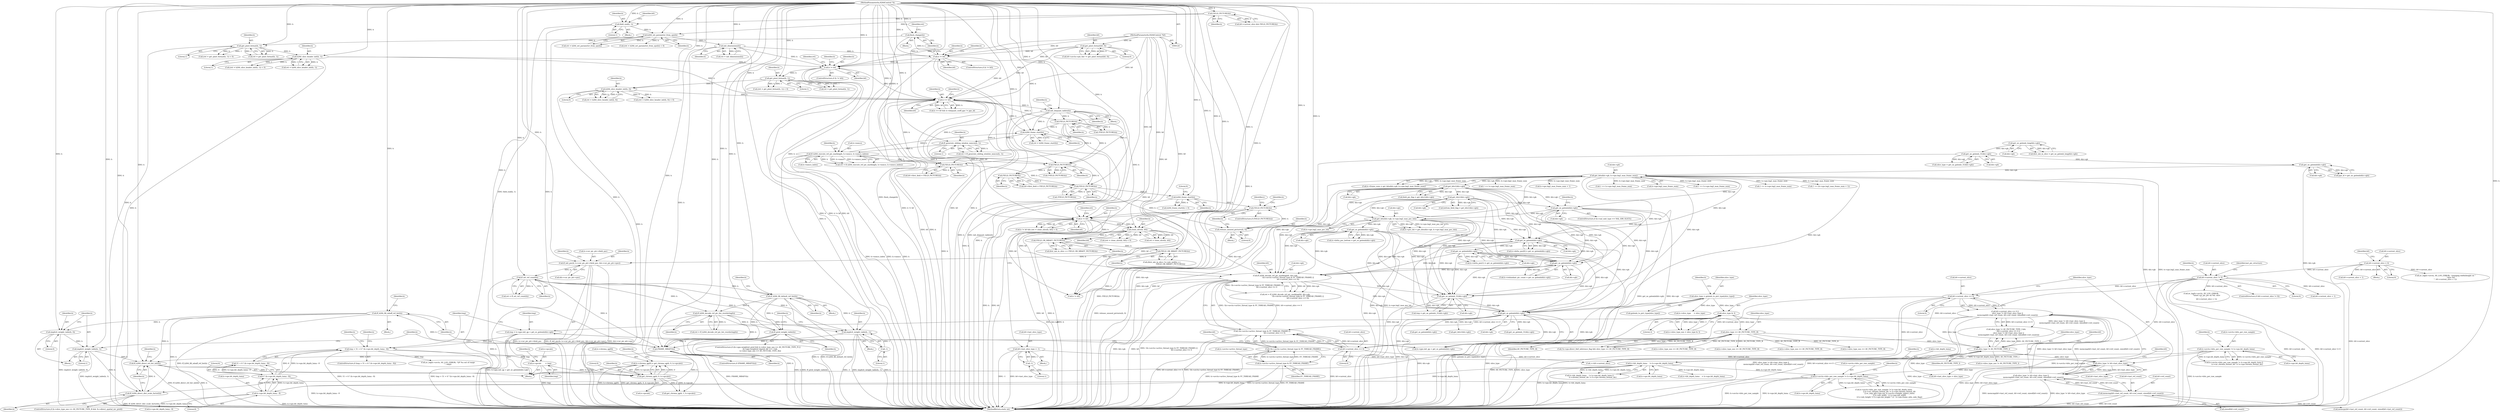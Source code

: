 digraph "0_FFmpeg_29ffeef5e73b8f41ff3a3f2242d356759c66f91f@array" {
"1002572" [label="(Call,h->chroma_qp[0] = get_chroma_qp(h, 0, h->qscale))"];
"1002578" [label="(Call,get_chroma_qp(h, 0, h->qscale))"];
"1002485" [label="(Call,ff_h264_direct_ref_list_init(h))"];
"1002469" [label="(Call,implicit_weight_table(h, 1))"];
"1002466" [label="(Call,implicit_weight_table(h, 0))"];
"1002449" [label="(Call,ff_h264_fill_mbaff_ref_list(h))"];
"1002446" [label="(Call,FRAME_MBAFF(h))"];
"1002255" [label="(Call,ff_set_ref_count(h))"];
"1002225" [label="(Call,ff_init_poc(h, h->cur_pic_ptr->field_poc, &h->cur_pic_ptr->poc))"];
"1002036" [label="(Call,FIELD_OR_MBAFF_PICTURE(h))"];
"1001990" [label="(Call,FIELD_OR_MBAFF_PICTURE(h))"];
"1001917" [label="(Call,h != h0)"];
"1000991" [label="(Call,init_dequant_tables(h))"];
"1000977" [label="(Call,h == h0)"];
"1000909" [label="(Call,h264_slice_header_init(h, 1))"];
"1000874" [label="(Call,get_pixel_format(h, 1))"];
"1000868" [label="(Call,flush_change(h))"];
"1000851" [label="(Call,h != h0)"];
"1000735" [label="(Call,init_dimensions(h))"];
"1000495" [label="(Call,h264_set_parameter_from_sps(h))"];
"1000186" [label="(Call,field_end(h, 1))"];
"1000183" [label="(Call,FIELD_PICTURE(h))"];
"1000125" [label="(MethodParameterIn,H264Context *h)"];
"1000643" [label="(Call,get_pixel_format(h0, 0))"];
"1000126" [label="(MethodParameterIn,H264Context *h0)"];
"1000962" [label="(Call,h264_slice_header_init(h, 0))"];
"1000945" [label="(Call,get_pixel_format(h, 1))"];
"1000929" [label="(Call,h != h0)"];
"1001839" [label="(Call,FIELD_PICTURE(h))"];
"1001822" [label="(Call,h264_frame_start(h))"];
"1001814" [label="(Call,FIELD_PICTURE(h))"];
"1001758" [label="(Call,FIELD_PICTURE(h))"];
"1001741" [label="(Call,FIELD_PICTURE(h))"];
"1001611" [label="(Call,ff_h264_execute_ref_pic_marking(h, h->mmco, h->mmco_index))"];
"1001592" [label="(Call,ff_generate_sliding_window_mmcos(h, 1))"];
"1001540" [label="(Call,h264_frame_start(h))"];
"1001319" [label="(Call,FIELD_PICTURE(h))"];
"1001809" [label="(Call,FIELD_PICTURE(h))"];
"1001835" [label="(Call,release_unused_pictures(h, 0))"];
"1001923" [label="(Call,clone_slice(h, h0))"];
"1002292" [label="(Call,ff_h264_fill_default_ref_list(h))"];
"1002303" [label="(Call,ff_h264_decode_ref_pic_list_reordering(h))"];
"1002369" [label="(Call,implicit_weight_table(h, -1))"];
"1002371" [label="(Call,-1)"];
"1002351" [label="(Call,ff_pred_weight_table(h))"];
"1002483" [label="(Call,ff_h264_direct_dist_scale_factor(h))"];
"1002567" [label="(Call,h->qscale       = tmp)"];
"1002544" [label="(Call,tmp > 51 + 6 * (h->sps.bit_depth_luma - 8))"];
"1002530" [label="(Call,tmp = h->pps.init_qp + get_se_golomb(&h->gb))"];
"1002538" [label="(Call,get_se_golomb(&h->gb))"];
"1001073" [label="(Call,get_bits1(&h->gb))"];
"1000997" [label="(Call,get_bits(&h->gb, h->sps.log2_max_frame_num))"];
"1000300" [label="(Call,get_ue_golomb(&h->gb))"];
"1000230" [label="(Call,get_ue_golomb_31(&h->gb))"];
"1000168" [label="(Call,get_ue_golomb_long(&h->gb))"];
"1002220" [label="(Call,get_se_golomb(&h->gb))"];
"1002195" [label="(Call,get_se_golomb(&h->gb))"];
"1002168" [label="(Call,get_se_golomb(&h->gb))"];
"1002140" [label="(Call,get_bits(&h->gb, h->sps.log2_max_poc_lsb))"];
"1001083" [label="(Call,get_bits1(&h->gb))"];
"1002122" [label="(Call,get_ue_golomb(&h->gb))"];
"1002248" [label="(Call,get_ue_golomb(&h->gb))"];
"1002502" [label="(Call,get_ue_golomb_31(&h->gb))"];
"1002411" [label="(Call,ff_h264_decode_ref_pic_marking(h0, &h->gb,\n                                             !(h->avctx->active_thread_type & FF_THREAD_FRAME) ||\n                                             h0->current_slice == 0))"];
"1002417" [label="(Call,!(h->avctx->active_thread_type & FF_THREAD_FRAME) ||\n                                             h0->current_slice == 0)"];
"1002418" [label="(Call,!(h->avctx->active_thread_type & FF_THREAD_FRAME))"];
"1002419" [label="(Call,h->avctx->active_thread_type & FF_THREAD_FRAME)"];
"1002268" [label="(Call,h0->current_slice == 0 ||\n         slice_type != h0->last_slice_type ||\n         memcmp(h0->last_ref_count, h0->ref_count, sizeof(h0->ref_count)))"];
"1002269" [label="(Call,h0->current_slice == 0)"];
"1001121" [label="(Call,h0->current_slice != 0)"];
"1000189" [label="(Call,h0->current_slice = 0)"];
"1002274" [label="(Call,slice_type != h0->last_slice_type ||\n         memcmp(h0->last_ref_count, h0->ref_count, sizeof(h0->ref_count)))"];
"1002275" [label="(Call,slice_type != h0->last_slice_type)"];
"1002265" [label="(Call,slice_type != AV_PICTURE_TYPE_I)"];
"1000288" [label="(Call,slice_type & 3)"];
"1000274" [label="(Call,slice_type = golomb_to_pict_type[slice_type])"];
"1001058" [label="(Call,slice_type == AV_PICTURE_TYPE_B)"];
"1001909" [label="(Call,h0->last_slice_type = -1)"];
"1001913" [label="(Call,-1)"];
"1002280" [label="(Call,memcmp(h0->last_ref_count, h0->ref_count, sizeof(h0->ref_count)))"];
"1002426" [label="(Call,h0->current_slice == 0)"];
"1002548" [label="(Call,6 * (h->sps.bit_depth_luma - 8))"];
"1002550" [label="(Call,h->sps.bit_depth_luma - 8)"];
"1000451" [label="(Call,h->bit_depth_luma    != h->sps.bit_depth_luma)"];
"1000426" [label="(Call,h->avctx->bits_per_raw_sample != h->sps.bit_depth_luma)"];
"1000576" [label="(Call,h->avctx->bits_per_raw_sample != h->sps.bit_depth_luma)"];
"1001208" [label="(Call,1 << h->sps.log2_max_frame_num)"];
"1002539" [label="(Call,&h->gb)"];
"1002195" [label="(Call,get_se_golomb(&h->gb))"];
"1000944" [label="(Identifier,ret)"];
"1001084" [label="(Call,&h->gb)"];
"1000997" [label="(Call,get_bits(&h->gb, h->sps.log2_max_frame_num))"];
"1002551" [label="(Call,h->sps.bit_depth_luma)"];
"1002030" [label="(Call,(first_mb_in_slice / h->mb_width) <<\n                               FIELD_OR_MBAFF_PICTURE(h))"];
"1000432" [label="(Call,h->sps.bit_depth_luma)"];
"1002484" [label="(Identifier,h)"];
"1002411" [label="(Call,ff_h264_decode_ref_pic_marking(h0, &h->gb,\n                                             !(h->avctx->active_thread_type & FF_THREAD_FRAME) ||\n                                             h0->current_slice == 0))"];
"1000849" [label="(Block,)"];
"1002255" [label="(Call,ff_set_ref_count(h))"];
"1000492" [label="(Call,(ret = h264_set_parameter_from_sps(h)) < 0)"];
"1000850" [label="(ControlStructure,if (h != h0))"];
"1000874" [label="(Call,get_pixel_format(h, 1))"];
"1001541" [label="(Identifier,h)"];
"1002476" [label="(Identifier,h)"];
"1002568" [label="(Call,h->qscale)"];
"1002036" [label="(Call,FIELD_OR_MBAFF_PICTURE(h))"];
"1000929" [label="(Call,h != h0)"];
"1002543" [label="(ControlStructure,if (tmp > 51 + 6 * (h->sps.bit_depth_luma - 8)))"];
"1002109" [label="(Call,h->sps.log2_max_frame_num + 1)"];
"1001821" [label="(Call,h264_frame_start(h) < 0)"];
"1002898" [label="(Call,h0->last_slice_type = slice_type)"];
"1002483" [label="(Call,ff_h264_direct_dist_scale_factor(h))"];
"1000960" [label="(Call,ret = h264_slice_header_init(h, 0))"];
"1002546" [label="(Call,51 + 6 * (h->sps.bit_depth_luma - 8))"];
"1000998" [label="(Call,&h->gb)"];
"1000451" [label="(Call,h->bit_depth_luma    != h->sps.bit_depth_luma)"];
"1000873" [label="(Identifier,ret)"];
"1002295" [label="(Call,h->slice_type_nos != AV_PICTURE_TYPE_I)"];
"1000279" [label="(Call,h->slice_type     = slice_type)"];
"1002560" [label="(Identifier,h)"];
"1002418" [label="(Call,!(h->avctx->active_thread_type & FF_THREAD_FRAME))"];
"1002169" [label="(Call,&h->gb)"];
"1000197" [label="(Identifier,h0)"];
"1001759" [label="(Identifier,h)"];
"1001051" [label="(Call,!h->sps.direct_8x8_inference_flag && slice_type == AV_PICTURE_TYPE_B)"];
"1002221" [label="(Call,&h->gb)"];
"1001824" [label="(Literal,0)"];
"1001838" [label="(ControlStructure,if (FIELD_PICTURE(h)))"];
"1000193" [label="(Literal,0)"];
"1002460" [label="(Call,h->slice_type_nos == AV_PICTURE_TYPE_B)"];
"1000871" [label="(Call,(ret = get_pixel_format(h, 1)) < 0)"];
"1002891" [label="(Call,h->sps.bit_depth_luma - 8)"];
"1002573" [label="(Call,h->chroma_qp[0])"];
"1000935" [label="(Identifier,h)"];
"1000875" [label="(Identifier,h)"];
"1000851" [label="(Call,h != h0)"];
"1001592" [label="(Call,ff_generate_sliding_window_mmcos(h, 1))"];
"1001611" [label="(Call,ff_h264_execute_ref_pic_marking(h, h->mmco, h->mmco_index))"];
"1000964" [label="(Literal,0)"];
"1002268" [label="(Call,h0->current_slice == 0 ||\n         slice_type != h0->last_slice_type ||\n         memcmp(h0->last_ref_count, h0->ref_count, sizeof(h0->ref_count)))"];
"1002430" [label="(Literal,0)"];
"1000590" [label="(Identifier,h)"];
"1001837" [label="(Literal,0)"];
"1001740" [label="(Call,!FIELD_PICTURE(h))"];
"1001844" [label="(Identifier,i)"];
"1001594" [label="(Literal,1)"];
"1000125" [label="(MethodParameterIn,H264Context *h)"];
"1002269" [label="(Call,h0->current_slice == 0)"];
"1002276" [label="(Identifier,slice_type)"];
"1002572" [label="(Call,h->chroma_qp[0] = get_chroma_qp(h, 0, h->qscale))"];
"1001083" [label="(Call,get_bits1(&h->gb))"];
"1002472" [label="(ControlStructure,if (h->slice_type_nos == AV_PICTURE_TYPE_B && !h->direct_spatial_mv_pred))"];
"1000301" [label="(Call,&h->gb)"];
"1000179" [label="(Call,h0->current_slice && FIELD_PICTURE(h))"];
"1001990" [label="(Call,FIELD_OR_MBAFF_PICTURE(h))"];
"1000991" [label="(Call,init_dequant_tables(h))"];
"1000962" [label="(Call,h264_slice_header_init(h, 0))"];
"1000298" [label="(Call,pps_id = get_ue_golomb(&h->gb))"];
"1002145" [label="(Call,h->sps.log2_max_poc_lsb)"];
"1000190" [label="(Call,h0->current_slice)"];
"1002303" [label="(Call,ff_h264_decode_ref_pic_list_reordering(h))"];
"1000876" [label="(Literal,1)"];
"1002468" [label="(Literal,0)"];
"1000191" [label="(Identifier,h0)"];
"1000169" [label="(Call,&h->gb)"];
"1000861" [label="(Call,h0->current_slice + 1)"];
"1002500" [label="(Call,tmp = get_ue_golomb_31(&h->gb))"];
"1000274" [label="(Call,slice_type = golomb_to_pict_type[slice_type])"];
"1000288" [label="(Call,slice_type & 3)"];
"1002244" [label="(Call,h->redundant_pic_count = get_ue_golomb(&h->gb))"];
"1000977" [label="(Call,h == h0)"];
"1001815" [label="(Identifier,h)"];
"1002469" [label="(Call,implicit_weight_table(h, 1))"];
"1002141" [label="(Call,&h->gb)"];
"1000582" [label="(Call,h->sps.bit_depth_luma)"];
"1001805" [label="(Call,h0->first_field = FIELD_PICTURE(h))"];
"1001320" [label="(Identifier,h)"];
"1002426" [label="(Call,h0->current_slice == 0)"];
"1001613" [label="(Call,h->mmco)"];
"1002579" [label="(Identifier,h)"];
"1001988" [label="(Call,first_mb_in_slice << FIELD_OR_MBAFF_PICTURE(h))"];
"1002474" [label="(Call,h->slice_type_nos == AV_PICTURE_TYPE_B)"];
"1000993" [label="(Call,h->frame_num = get_bits(&h->gb, h->sps.log2_max_frame_num))"];
"1002280" [label="(Call,memcmp(h0->last_ref_count, h0->ref_count, sizeof(h0->ref_count)))"];
"1002550" [label="(Call,h->sps.bit_depth_luma - 8)"];
"1003435" [label="(MethodReturn,static int)"];
"1001590" [label="(Call,ret = ff_generate_sliding_window_mmcos(h, 1))"];
"1002406" [label="(Identifier,h)"];
"1001183" [label="(Block,)"];
"1001920" [label="(Call,(ret = clone_slice(h, h0)) < 0)"];
"1000425" [label="(Call,h->avctx->bits_per_raw_sample != h->sps.bit_depth_luma ||\n            h->cur_chroma_format_idc != h->sps.chroma_format_idc)"];
"1000637" [label="(Call,h0->avctx->pix_fmt != get_pixel_format(h0, 0))"];
"1001169" [label="(Call,av_log(h->avctx, AV_LOG_ERROR,\n                   \"unset cur_pic_ptr on %d. slice\n\",\n                   h0->current_slice + 1))"];
"1002447" [label="(Identifier,h)"];
"1002256" [label="(Identifier,h)"];
"1002587" [label="(Identifier,h)"];
"1000992" [label="(Identifier,h)"];
"1002363" [label="(Call,h->slice_type_nos == AV_PICTURE_TYPE_B)"];
"1002420" [label="(Call,h->avctx->active_thread_type)"];
"1001121" [label="(Call,h0->current_slice != 0)"];
"1002590" [label="(Call,get_chroma_qp(h, 1, h->qscale))"];
"1001479" [label="(Call,1 << h->sps.log2_max_frame_num)"];
"1000910" [label="(Identifier,h)"];
"1000177" [label="(Block,)"];
"1000284" [label="(Call,h->slice_type_nos = slice_type & 3)"];
"1002297" [label="(Identifier,h)"];
"1002282" [label="(Identifier,h0)"];
"1001120" [label="(ControlStructure,if (h0->current_slice != 0))"];
"1001921" [label="(Call,ret = clone_slice(h, h0))"];
"1000852" [label="(Identifier,h)"];
"1002503" [label="(Call,&h->gb)"];
"1000189" [label="(Call,h0->current_slice = 0)"];
"1002293" [label="(Identifier,h)"];
"1002122" [label="(Call,get_ue_golomb(&h->gb))"];
"1000127" [label="(Block,)"];
"1000184" [label="(Identifier,h)"];
"1002417" [label="(Call,!(h->avctx->active_thread_type & FF_THREAD_FRAME) ||\n                                             h0->current_slice == 0)"];
"1001002" [label="(Call,h->sps.log2_max_frame_num)"];
"1002548" [label="(Call,6 * (h->sps.bit_depth_luma - 8))"];
"1002266" [label="(Identifier,slice_type)"];
"1000493" [label="(Call,ret = h264_set_parameter_from_sps(h))"];
"1000857" [label="(Identifier,h)"];
"1001742" [label="(Identifier,h)"];
"1000187" [label="(Identifier,h)"];
"1002351" [label="(Call,ff_pred_weight_table(h))"];
"1000736" [label="(Identifier,h)"];
"1001810" [label="(Identifier,h)"];
"1000230" [label="(Call,get_ue_golomb_31(&h->gb))"];
"1002226" [label="(Identifier,h)"];
"1001924" [label="(Identifier,h)"];
"1001809" [label="(Call,FIELD_PICTURE(h))"];
"1002544" [label="(Call,tmp > 51 + 6 * (h->sps.bit_depth_luma - 8))"];
"1002409" [label="(Call,ret = ff_h264_decode_ref_pic_marking(h0, &h->gb,\n                                             !(h->avctx->active_thread_type & FF_THREAD_FRAME) ||\n                                             h0->current_slice == 0))"];
"1002123" [label="(Call,&h->gb)"];
"1001125" [label="(Literal,0)"];
"1000947" [label="(Literal,1)"];
"1002372" [label="(Literal,1)"];
"1002648" [label="(Call,get_ue_golomb_31(&h->gb))"];
"1002267" [label="(Identifier,AV_PICTURE_TYPE_I)"];
"1001917" [label="(Call,h != h0)"];
"1000945" [label="(Call,get_pixel_format(h, 1))"];
"1002918" [label="(Call,++h0->current_slice)"];
"1000978" [label="(Identifier,h)"];
"1001540" [label="(Call,h264_frame_start(h))"];
"1002485" [label="(Call,ff_h264_direct_ref_list_init(h))"];
"1000909" [label="(Call,h264_slice_header_init(h, 1))"];
"1000869" [label="(Identifier,h)"];
"1002241" [label="(Identifier,h)"];
"1000911" [label="(Literal,1)"];
"1000496" [label="(Identifier,h)"];
"1002249" [label="(Call,&h->gb)"];
"1002903" [label="(Call,memcpy(h0->last_ref_count, h0->ref_count, sizeof(h0->last_ref_count)))"];
"1000995" [label="(Identifier,h)"];
"1002491" [label="(Identifier,h)"];
"1002270" [label="(Call,h0->current_slice)"];
"1002571" [label="(Identifier,tmp)"];
"1000427" [label="(Call,h->avctx->bits_per_raw_sample)"];
"1001188" [label="(Identifier,h)"];
"1000276" [label="(Call,golomb_to_pict_type[slice_type])"];
"1002275" [label="(Call,slice_type != h0->last_slice_type)"];
"1002446" [label="(Call,FRAME_MBAFF(h))"];
"1002281" [label="(Call,h0->last_ref_count)"];
"1002456" [label="(Identifier,h)"];
"1002581" [label="(Call,h->qscale)"];
"1001913" [label="(Call,-1)"];
"1000928" [label="(ControlStructure,if (h != h0))"];
"1002352" [label="(Identifier,h)"];
"1002465" [label="(Block,)"];
"1002273" [label="(Literal,0)"];
"1000643" [label="(Call,get_pixel_format(h0, 0))"];
"1000907" [label="(Call,ret = h264_slice_header_init(h, 1))"];
"1000455" [label="(Call,h->sps.bit_depth_luma)"];
"1002371" [label="(Call,-1)"];
"1002214" [label="(Call,h->delta_poc[1] = get_se_golomb(&h->gb))"];
"1002131" [label="(Identifier,h)"];
"1002271" [label="(Identifier,h0)"];
"1001122" [label="(Call,h0->current_slice)"];
"1000188" [label="(Literal,1)"];
"1002578" [label="(Call,get_chroma_qp(h, 0, h->qscale))"];
"1001918" [label="(Identifier,h)"];
"1001616" [label="(Call,h->mmco_index)"];
"1000931" [label="(Identifier,h0)"];
"1002419" [label="(Call,h->avctx->active_thread_type & FF_THREAD_FRAME)"];
"1000575" [label="(Call,h->avctx->bits_per_raw_sample != h->sps.bit_depth_luma\n                     || h->cur_chroma_format_idc != h->sps.chroma_format_idc\n                     || av_cmp_q(h->sps.sar, h->avctx->sample_aspect_ratio)\n                     || h->mb_width  != h->sps.mb_width\n                     || h->mb_height != h->sps.mb_height * (2 - h->sps.frame_mbs_only_flag))"];
"1000281" [label="(Identifier,h)"];
"1002580" [label="(Literal,0)"];
"1001822" [label="(Call,h264_frame_start(h))"];
"1001890" [label="(Identifier,h)"];
"1002502" [label="(Call,get_ue_golomb_31(&h->gb))"];
"1001058" [label="(Call,slice_type == AV_PICTURE_TYPE_B)"];
"1002471" [label="(Literal,1)"];
"1001991" [label="(Identifier,h)"];
"1000183" [label="(Call,FIELD_PICTURE(h))"];
"1000946" [label="(Identifier,h)"];
"1002538" [label="(Call,get_se_golomb(&h->gb))"];
"1001835" [label="(Call,release_unused_pictures(h, 0))"];
"1000963" [label="(Identifier,h)"];
"1001925" [label="(Identifier,h0)"];
"1000644" [label="(Identifier,h0)"];
"1002168" [label="(Call,get_se_golomb(&h->gb))"];
"1000166" [label="(Call,first_mb_in_slice = get_ue_golomb_long(&h->gb))"];
"1001834" [label="(Block,)"];
"1001175" [label="(Call,h0->current_slice + 1)"];
"1002284" [label="(Call,h0->ref_count)"];
"1001318" [label="(Call,!FIELD_PICTURE(h))"];
"1002545" [label="(Identifier,tmp)"];
"1002428" [label="(Identifier,h0)"];
"1002370" [label="(Identifier,h)"];
"1002558" [label="(Call,av_log(h->avctx, AV_LOG_ERROR, \"QP %u out of range\n\", tmp))"];
"1002140" [label="(Call,get_bits(&h->gb, h->sps.log2_max_poc_lsb))"];
"1001556" [label="(Call,1 << h->sps.log2_max_frame_num)"];
"1002196" [label="(Call,&h->gb)"];
"1000733" [label="(Call,ret = init_dimensions(h))"];
"1001836" [label="(Identifier,h)"];
"1001071" [label="(Call,field_pic_flag = get_bits1(&h->gb))"];
"1000300" [label="(Call,get_ue_golomb(&h->gb))"];
"1001059" [label="(Identifier,slice_type)"];
"1000185" [label="(Block,)"];
"1001916" [label="(Call,h != h0 && (ret = clone_slice(h, h0)) < 0)"];
"1001073" [label="(Call,get_bits1(&h->gb))"];
"1002450" [label="(Identifier,h)"];
"1001919" [label="(Identifier,h0)"];
"1000426" [label="(Call,h->avctx->bits_per_raw_sample != h->sps.bit_depth_luma)"];
"1002083" [label="(Call,1 << h->sps.log2_max_frame_num)"];
"1000930" [label="(Identifier,h)"];
"1002225" [label="(Call,ff_init_poc(h, h->cur_pic_ptr->field_poc, &h->cur_pic_ptr->poc))"];
"1000855" [label="(Call,av_log(h->avctx, AV_LOG_ERROR, \"changing width/height on \"\n                   \"slice %d\n\", h0->current_slice + 1))"];
"1000275" [label="(Identifier,slice_type)"];
"1002287" [label="(Call,sizeof(h0->ref_count))"];
"1002549" [label="(Literal,6)"];
"1001754" [label="(Call,h0->first_field = FIELD_PICTURE(h))"];
"1000462" [label="(Identifier,h)"];
"1001081" [label="(Call,bottom_field_flag = get_bits1(&h->gb))"];
"1001130" [label="(Identifier,last_pic_structure)"];
"1001922" [label="(Identifier,ret)"];
"1001741" [label="(Call,FIELD_PICTURE(h))"];
"1000942" [label="(Call,(ret = get_pixel_format(h, 1)) < 0)"];
"1002232" [label="(Call,&h->cur_pic_ptr->poc)"];
"1002369" [label="(Call,implicit_weight_table(h, -1))"];
"1001814" [label="(Call,FIELD_PICTURE(h))"];
"1000979" [label="(Identifier,h0)"];
"1002265" [label="(Call,slice_type != AV_PICTURE_TYPE_I)"];
"1000872" [label="(Call,ret = get_pixel_format(h, 1))"];
"1000289" [label="(Identifier,slice_type)"];
"1001914" [label="(Literal,1)"];
"1002470" [label="(Identifier,h)"];
"1000868" [label="(Call,flush_change(h))"];
"1000231" [label="(Call,&h->gb)"];
"1000735" [label="(Call,init_dimensions(h))"];
"1002532" [label="(Call,h->pps.init_qp + get_se_golomb(&h->gb))"];
"1000985" [label="(Block,)"];
"1000228" [label="(Call,slice_type = get_ue_golomb_31(&h->gb))"];
"1001319" [label="(Call,FIELD_PICTURE(h))"];
"1001840" [label="(Identifier,h)"];
"1000959" [label="(Call,(ret = h264_slice_header_init(h, 0)) < 0)"];
"1002274" [label="(Call,slice_type != h0->last_slice_type ||\n         memcmp(h0->last_ref_count, h0->ref_count, sizeof(h0->ref_count)))"];
"1001909" [label="(Call,h0->last_slice_type = -1)"];
"1002107" [label="(Call,1 << (h->sps.log2_max_frame_num + 1))"];
"1002567" [label="(Call,h->qscale       = tmp)"];
"1002292" [label="(Call,ff_h264_fill_default_ref_list(h))"];
"1000186" [label="(Call,field_end(h, 1))"];
"1002619" [label="(Call,get_se_golomb(&h->gb))"];
"1002325" [label="(ControlStructure,if ((h->pps.weighted_pred && h->slice_type_nos == AV_PICTURE_TYPE_P) ||\n        (h->pps.weighted_bipred_idc == 1 &&\n         h->slice_type_nos == AV_PICTURE_TYPE_B)))"];
"1002425" [label="(Identifier,FF_THREAD_FRAME)"];
"1000906" [label="(Call,(ret = h264_slice_header_init(h, 1)) < 0)"];
"1002448" [label="(Block,)"];
"1000290" [label="(Literal,3)"];
"1002346" [label="(Call,h->slice_type_nos == AV_PICTURE_TYPE_B)"];
"1001538" [label="(Call,ret = h264_frame_start(h))"];
"1000943" [label="(Call,ret = get_pixel_format(h, 1))"];
"1002301" [label="(Call,ret = ff_h264_decode_ref_pic_list_reordering(h))"];
"1002037" [label="(Identifier,h)"];
"1002304" [label="(Identifier,h)"];
"1001923" [label="(Call,clone_slice(h, h0))"];
"1002220" [label="(Call,get_se_golomb(&h->gb))"];
"1002412" [label="(Identifier,h0)"];
"1000452" [label="(Call,h->bit_depth_luma)"];
"1002531" [label="(Identifier,tmp)"];
"1000976" [label="(Call,h == h0 && h->dequant_coeff_pps != pps_id)"];
"1002844" [label="(Call,h != h0)"];
"1002575" [label="(Identifier,h)"];
"1002556" [label="(Literal,8)"];
"1002368" [label="(Block,)"];
"1001910" [label="(Call,h0->last_slice_type)"];
"1000470" [label="(Call,h->bit_depth_luma    = h->sps.bit_depth_luma)"];
"1000439" [label="(Identifier,h)"];
"1001074" [label="(Call,&h->gb)"];
"1000576" [label="(Call,h->avctx->bits_per_raw_sample != h->sps.bit_depth_luma)"];
"1001593" [label="(Identifier,h)"];
"1000982" [label="(Identifier,h)"];
"1001609" [label="(Call,ret = ff_h264_execute_ref_pic_marking(h, h->mmco, h->mmco_index))"];
"1002277" [label="(Call,h0->last_slice_type)"];
"1002264" [label="(Call,slice_type != AV_PICTURE_TYPE_I &&\n        (h0->current_slice == 0 ||\n         slice_type != h0->last_slice_type ||\n         memcmp(h0->last_ref_count, h0->ref_count, sizeof(h0->ref_count))))"];
"1002253" [label="(Call,ret = ff_set_ref_count(h))"];
"1002569" [label="(Identifier,h)"];
"1002466" [label="(Call,implicit_weight_table(h, 0))"];
"1000853" [label="(Identifier,h0)"];
"1000645" [label="(Literal,0)"];
"1001612" [label="(Identifier,h)"];
"1002248" [label="(Call,get_ue_golomb(&h->gb))"];
"1000450" [label="(Call,h->bit_depth_luma    != h->sps.bit_depth_luma ||\n            h->chroma_format_idc != h->sps.chroma_format_idc)"];
"1002467" [label="(Identifier,h)"];
"1000577" [label="(Call,h->avctx->bits_per_raw_sample)"];
"1002449" [label="(Call,ff_h264_fill_mbaff_ref_list(h))"];
"1002227" [label="(Call,h->cur_pic_ptr->field_poc)"];
"1002530" [label="(Call,tmp = h->pps.init_qp + get_se_golomb(&h->gb))"];
"1000168" [label="(Call,get_ue_golomb_long(&h->gb))"];
"1001758" [label="(Call,FIELD_PICTURE(h))"];
"1001060" [label="(Identifier,AV_PICTURE_TYPE_B)"];
"1002602" [label="(Call,get_bits1(&h->gb))"];
"1002116" [label="(ControlStructure,if (h->nal_unit_type == NAL_IDR_SLICE))"];
"1001839" [label="(Call,FIELD_PICTURE(h))"];
"1002164" [label="(Call,h->delta_poc_bottom = get_se_golomb(&h->gb))"];
"1002486" [label="(Identifier,h)"];
"1002445" [label="(ControlStructure,if (FRAME_MBAFF(h)))"];
"1001823" [label="(Identifier,h)"];
"1002291" [label="(Block,)"];
"1002413" [label="(Call,&h->gb)"];
"1002427" [label="(Call,h0->current_slice)"];
"1000126" [label="(MethodParameterIn,H264Context *h0)"];
"1000495" [label="(Call,h264_set_parameter_from_sps(h))"];
"1002136" [label="(Call,h->poc_lsb = get_bits(&h->gb, h->sps.log2_max_poc_lsb))"];
"1001813" [label="(Call,!FIELD_PICTURE(h))"];
"1002189" [label="(Call,h->delta_poc[0] = get_se_golomb(&h->gb))"];
"1002572" -> "1000127"  [label="AST: "];
"1002572" -> "1002578"  [label="CFG: "];
"1002573" -> "1002572"  [label="AST: "];
"1002578" -> "1002572"  [label="AST: "];
"1002587" -> "1002572"  [label="CFG: "];
"1002572" -> "1003435"  [label="DDG: h->chroma_qp[0]"];
"1002572" -> "1003435"  [label="DDG: get_chroma_qp(h, 0, h->qscale)"];
"1002578" -> "1002572"  [label="DDG: h"];
"1002578" -> "1002572"  [label="DDG: 0"];
"1002578" -> "1002572"  [label="DDG: h->qscale"];
"1002578" -> "1002581"  [label="CFG: "];
"1002579" -> "1002578"  [label="AST: "];
"1002580" -> "1002578"  [label="AST: "];
"1002581" -> "1002578"  [label="AST: "];
"1002485" -> "1002578"  [label="DDG: h"];
"1000125" -> "1002578"  [label="DDG: h"];
"1002567" -> "1002578"  [label="DDG: h->qscale"];
"1002578" -> "1002590"  [label="DDG: h"];
"1002578" -> "1002590"  [label="DDG: h->qscale"];
"1002485" -> "1000127"  [label="AST: "];
"1002485" -> "1002486"  [label="CFG: "];
"1002486" -> "1002485"  [label="AST: "];
"1002491" -> "1002485"  [label="CFG: "];
"1002485" -> "1003435"  [label="DDG: ff_h264_direct_ref_list_init(h)"];
"1002485" -> "1003435"  [label="DDG: h"];
"1002469" -> "1002485"  [label="DDG: h"];
"1002483" -> "1002485"  [label="DDG: h"];
"1002446" -> "1002485"  [label="DDG: h"];
"1002449" -> "1002485"  [label="DDG: h"];
"1000125" -> "1002485"  [label="DDG: h"];
"1002469" -> "1002465"  [label="AST: "];
"1002469" -> "1002471"  [label="CFG: "];
"1002470" -> "1002469"  [label="AST: "];
"1002471" -> "1002469"  [label="AST: "];
"1002476" -> "1002469"  [label="CFG: "];
"1002469" -> "1003435"  [label="DDG: implicit_weight_table(h, 1)"];
"1002466" -> "1002469"  [label="DDG: h"];
"1000125" -> "1002469"  [label="DDG: h"];
"1002469" -> "1002483"  [label="DDG: h"];
"1002466" -> "1002465"  [label="AST: "];
"1002466" -> "1002468"  [label="CFG: "];
"1002467" -> "1002466"  [label="AST: "];
"1002468" -> "1002466"  [label="AST: "];
"1002470" -> "1002466"  [label="CFG: "];
"1002466" -> "1003435"  [label="DDG: implicit_weight_table(h, 0)"];
"1002449" -> "1002466"  [label="DDG: h"];
"1000125" -> "1002466"  [label="DDG: h"];
"1002449" -> "1002448"  [label="AST: "];
"1002449" -> "1002450"  [label="CFG: "];
"1002450" -> "1002449"  [label="AST: "];
"1002456" -> "1002449"  [label="CFG: "];
"1002449" -> "1003435"  [label="DDG: ff_h264_fill_mbaff_ref_list(h)"];
"1002446" -> "1002449"  [label="DDG: h"];
"1000125" -> "1002449"  [label="DDG: h"];
"1002449" -> "1002483"  [label="DDG: h"];
"1002446" -> "1002445"  [label="AST: "];
"1002446" -> "1002447"  [label="CFG: "];
"1002447" -> "1002446"  [label="AST: "];
"1002450" -> "1002446"  [label="CFG: "];
"1002476" -> "1002446"  [label="CFG: "];
"1002446" -> "1003435"  [label="DDG: FRAME_MBAFF(h)"];
"1002255" -> "1002446"  [label="DDG: h"];
"1002292" -> "1002446"  [label="DDG: h"];
"1002303" -> "1002446"  [label="DDG: h"];
"1002369" -> "1002446"  [label="DDG: h"];
"1002351" -> "1002446"  [label="DDG: h"];
"1000125" -> "1002446"  [label="DDG: h"];
"1002446" -> "1002483"  [label="DDG: h"];
"1002255" -> "1002253"  [label="AST: "];
"1002255" -> "1002256"  [label="CFG: "];
"1002256" -> "1002255"  [label="AST: "];
"1002253" -> "1002255"  [label="CFG: "];
"1002255" -> "1003435"  [label="DDG: h"];
"1002255" -> "1002253"  [label="DDG: h"];
"1002225" -> "1002255"  [label="DDG: h"];
"1000125" -> "1002255"  [label="DDG: h"];
"1002255" -> "1002292"  [label="DDG: h"];
"1002255" -> "1002303"  [label="DDG: h"];
"1002255" -> "1002351"  [label="DDG: h"];
"1002255" -> "1002369"  [label="DDG: h"];
"1002225" -> "1000127"  [label="AST: "];
"1002225" -> "1002232"  [label="CFG: "];
"1002226" -> "1002225"  [label="AST: "];
"1002227" -> "1002225"  [label="AST: "];
"1002232" -> "1002225"  [label="AST: "];
"1002241" -> "1002225"  [label="CFG: "];
"1002225" -> "1003435"  [label="DDG: h->cur_pic_ptr->field_poc"];
"1002225" -> "1003435"  [label="DDG: ff_init_poc(h, h->cur_pic_ptr->field_poc, &h->cur_pic_ptr->poc)"];
"1002225" -> "1003435"  [label="DDG: &h->cur_pic_ptr->poc"];
"1002036" -> "1002225"  [label="DDG: h"];
"1000125" -> "1002225"  [label="DDG: h"];
"1002036" -> "1002030"  [label="AST: "];
"1002036" -> "1002037"  [label="CFG: "];
"1002037" -> "1002036"  [label="AST: "];
"1002030" -> "1002036"  [label="CFG: "];
"1002036" -> "1002030"  [label="DDG: h"];
"1001990" -> "1002036"  [label="DDG: h"];
"1000125" -> "1002036"  [label="DDG: h"];
"1001990" -> "1001988"  [label="AST: "];
"1001990" -> "1001991"  [label="CFG: "];
"1001991" -> "1001990"  [label="AST: "];
"1001988" -> "1001990"  [label="CFG: "];
"1001990" -> "1003435"  [label="DDG: h"];
"1001990" -> "1001988"  [label="DDG: h"];
"1001917" -> "1001990"  [label="DDG: h"];
"1001923" -> "1001990"  [label="DDG: h"];
"1000125" -> "1001990"  [label="DDG: h"];
"1001917" -> "1001916"  [label="AST: "];
"1001917" -> "1001919"  [label="CFG: "];
"1001918" -> "1001917"  [label="AST: "];
"1001919" -> "1001917"  [label="AST: "];
"1001922" -> "1001917"  [label="CFG: "];
"1001916" -> "1001917"  [label="CFG: "];
"1001917" -> "1003435"  [label="DDG: h"];
"1001917" -> "1003435"  [label="DDG: h0"];
"1001917" -> "1001916"  [label="DDG: h"];
"1001917" -> "1001916"  [label="DDG: h0"];
"1000991" -> "1001917"  [label="DDG: h"];
"1001839" -> "1001917"  [label="DDG: h"];
"1000977" -> "1001917"  [label="DDG: h"];
"1000977" -> "1001917"  [label="DDG: h0"];
"1000125" -> "1001917"  [label="DDG: h"];
"1000126" -> "1001917"  [label="DDG: h0"];
"1001917" -> "1001923"  [label="DDG: h"];
"1001917" -> "1001923"  [label="DDG: h0"];
"1001917" -> "1002411"  [label="DDG: h0"];
"1001917" -> "1002844"  [label="DDG: h0"];
"1000991" -> "1000985"  [label="AST: "];
"1000991" -> "1000992"  [label="CFG: "];
"1000992" -> "1000991"  [label="AST: "];
"1000995" -> "1000991"  [label="CFG: "];
"1000991" -> "1003435"  [label="DDG: init_dequant_tables(h)"];
"1000991" -> "1003435"  [label="DDG: h"];
"1000977" -> "1000991"  [label="DDG: h"];
"1000125" -> "1000991"  [label="DDG: h"];
"1000991" -> "1001319"  [label="DDG: h"];
"1000991" -> "1001540"  [label="DDG: h"];
"1000991" -> "1001741"  [label="DDG: h"];
"1000991" -> "1001809"  [label="DDG: h"];
"1000977" -> "1000976"  [label="AST: "];
"1000977" -> "1000979"  [label="CFG: "];
"1000978" -> "1000977"  [label="AST: "];
"1000979" -> "1000977"  [label="AST: "];
"1000982" -> "1000977"  [label="CFG: "];
"1000976" -> "1000977"  [label="CFG: "];
"1000977" -> "1003435"  [label="DDG: h0"];
"1000977" -> "1003435"  [label="DDG: h"];
"1000977" -> "1000976"  [label="DDG: h"];
"1000977" -> "1000976"  [label="DDG: h0"];
"1000909" -> "1000977"  [label="DDG: h"];
"1000962" -> "1000977"  [label="DDG: h"];
"1000735" -> "1000977"  [label="DDG: h"];
"1000125" -> "1000977"  [label="DDG: h"];
"1000929" -> "1000977"  [label="DDG: h0"];
"1000643" -> "1000977"  [label="DDG: h0"];
"1000851" -> "1000977"  [label="DDG: h0"];
"1000126" -> "1000977"  [label="DDG: h0"];
"1000977" -> "1001319"  [label="DDG: h"];
"1000977" -> "1001540"  [label="DDG: h"];
"1000977" -> "1001741"  [label="DDG: h"];
"1000977" -> "1001809"  [label="DDG: h"];
"1000909" -> "1000907"  [label="AST: "];
"1000909" -> "1000911"  [label="CFG: "];
"1000910" -> "1000909"  [label="AST: "];
"1000911" -> "1000909"  [label="AST: "];
"1000907" -> "1000909"  [label="CFG: "];
"1000909" -> "1003435"  [label="DDG: h"];
"1000909" -> "1000906"  [label="DDG: h"];
"1000909" -> "1000906"  [label="DDG: 1"];
"1000909" -> "1000907"  [label="DDG: h"];
"1000909" -> "1000907"  [label="DDG: 1"];
"1000874" -> "1000909"  [label="DDG: h"];
"1000125" -> "1000909"  [label="DDG: h"];
"1000909" -> "1000929"  [label="DDG: h"];
"1000874" -> "1000872"  [label="AST: "];
"1000874" -> "1000876"  [label="CFG: "];
"1000875" -> "1000874"  [label="AST: "];
"1000876" -> "1000874"  [label="AST: "];
"1000872" -> "1000874"  [label="CFG: "];
"1000874" -> "1003435"  [label="DDG: h"];
"1000874" -> "1000871"  [label="DDG: h"];
"1000874" -> "1000871"  [label="DDG: 1"];
"1000874" -> "1000872"  [label="DDG: h"];
"1000874" -> "1000872"  [label="DDG: 1"];
"1000868" -> "1000874"  [label="DDG: h"];
"1000125" -> "1000874"  [label="DDG: h"];
"1000868" -> "1000849"  [label="AST: "];
"1000868" -> "1000869"  [label="CFG: "];
"1000869" -> "1000868"  [label="AST: "];
"1000873" -> "1000868"  [label="CFG: "];
"1000868" -> "1003435"  [label="DDG: flush_change(h)"];
"1000851" -> "1000868"  [label="DDG: h"];
"1000125" -> "1000868"  [label="DDG: h"];
"1000851" -> "1000850"  [label="AST: "];
"1000851" -> "1000853"  [label="CFG: "];
"1000852" -> "1000851"  [label="AST: "];
"1000853" -> "1000851"  [label="AST: "];
"1000857" -> "1000851"  [label="CFG: "];
"1000869" -> "1000851"  [label="CFG: "];
"1000851" -> "1003435"  [label="DDG: h != h0"];
"1000851" -> "1003435"  [label="DDG: h0"];
"1000851" -> "1003435"  [label="DDG: h"];
"1000735" -> "1000851"  [label="DDG: h"];
"1000125" -> "1000851"  [label="DDG: h"];
"1000643" -> "1000851"  [label="DDG: h0"];
"1000126" -> "1000851"  [label="DDG: h0"];
"1000851" -> "1000929"  [label="DDG: h0"];
"1000735" -> "1000733"  [label="AST: "];
"1000735" -> "1000736"  [label="CFG: "];
"1000736" -> "1000735"  [label="AST: "];
"1000733" -> "1000735"  [label="CFG: "];
"1000735" -> "1003435"  [label="DDG: h"];
"1000735" -> "1000733"  [label="DDG: h"];
"1000495" -> "1000735"  [label="DDG: h"];
"1000125" -> "1000735"  [label="DDG: h"];
"1000735" -> "1000929"  [label="DDG: h"];
"1000495" -> "1000493"  [label="AST: "];
"1000495" -> "1000496"  [label="CFG: "];
"1000496" -> "1000495"  [label="AST: "];
"1000493" -> "1000495"  [label="CFG: "];
"1000495" -> "1003435"  [label="DDG: h"];
"1000495" -> "1000492"  [label="DDG: h"];
"1000495" -> "1000493"  [label="DDG: h"];
"1000186" -> "1000495"  [label="DDG: h"];
"1000183" -> "1000495"  [label="DDG: h"];
"1000125" -> "1000495"  [label="DDG: h"];
"1000186" -> "1000185"  [label="AST: "];
"1000186" -> "1000188"  [label="CFG: "];
"1000187" -> "1000186"  [label="AST: "];
"1000188" -> "1000186"  [label="AST: "];
"1000191" -> "1000186"  [label="CFG: "];
"1000186" -> "1003435"  [label="DDG: field_end(h, 1)"];
"1000186" -> "1003435"  [label="DDG: h"];
"1000183" -> "1000186"  [label="DDG: h"];
"1000125" -> "1000186"  [label="DDG: h"];
"1000183" -> "1000179"  [label="AST: "];
"1000183" -> "1000184"  [label="CFG: "];
"1000184" -> "1000183"  [label="AST: "];
"1000179" -> "1000183"  [label="CFG: "];
"1000183" -> "1003435"  [label="DDG: h"];
"1000183" -> "1000179"  [label="DDG: h"];
"1000125" -> "1000183"  [label="DDG: h"];
"1000125" -> "1000124"  [label="AST: "];
"1000125" -> "1003435"  [label="DDG: h"];
"1000125" -> "1000929"  [label="DDG: h"];
"1000125" -> "1000945"  [label="DDG: h"];
"1000125" -> "1000962"  [label="DDG: h"];
"1000125" -> "1001319"  [label="DDG: h"];
"1000125" -> "1001540"  [label="DDG: h"];
"1000125" -> "1001592"  [label="DDG: h"];
"1000125" -> "1001611"  [label="DDG: h"];
"1000125" -> "1001741"  [label="DDG: h"];
"1000125" -> "1001758"  [label="DDG: h"];
"1000125" -> "1001809"  [label="DDG: h"];
"1000125" -> "1001814"  [label="DDG: h"];
"1000125" -> "1001822"  [label="DDG: h"];
"1000125" -> "1001835"  [label="DDG: h"];
"1000125" -> "1001839"  [label="DDG: h"];
"1000125" -> "1001923"  [label="DDG: h"];
"1000125" -> "1002292"  [label="DDG: h"];
"1000125" -> "1002303"  [label="DDG: h"];
"1000125" -> "1002351"  [label="DDG: h"];
"1000125" -> "1002369"  [label="DDG: h"];
"1000125" -> "1002483"  [label="DDG: h"];
"1000125" -> "1002590"  [label="DDG: h"];
"1000125" -> "1002844"  [label="DDG: h"];
"1000643" -> "1000637"  [label="AST: "];
"1000643" -> "1000645"  [label="CFG: "];
"1000644" -> "1000643"  [label="AST: "];
"1000645" -> "1000643"  [label="AST: "];
"1000637" -> "1000643"  [label="CFG: "];
"1000643" -> "1003435"  [label="DDG: h0"];
"1000643" -> "1000637"  [label="DDG: h0"];
"1000643" -> "1000637"  [label="DDG: 0"];
"1000126" -> "1000643"  [label="DDG: h0"];
"1000643" -> "1000929"  [label="DDG: h0"];
"1000126" -> "1000124"  [label="AST: "];
"1000126" -> "1003435"  [label="DDG: h0"];
"1000126" -> "1000929"  [label="DDG: h0"];
"1000126" -> "1001923"  [label="DDG: h0"];
"1000126" -> "1002411"  [label="DDG: h0"];
"1000126" -> "1002844"  [label="DDG: h0"];
"1000962" -> "1000960"  [label="AST: "];
"1000962" -> "1000964"  [label="CFG: "];
"1000963" -> "1000962"  [label="AST: "];
"1000964" -> "1000962"  [label="AST: "];
"1000960" -> "1000962"  [label="CFG: "];
"1000962" -> "1003435"  [label="DDG: h"];
"1000962" -> "1000959"  [label="DDG: h"];
"1000962" -> "1000959"  [label="DDG: 0"];
"1000962" -> "1000960"  [label="DDG: h"];
"1000962" -> "1000960"  [label="DDG: 0"];
"1000945" -> "1000962"  [label="DDG: h"];
"1000945" -> "1000943"  [label="AST: "];
"1000945" -> "1000947"  [label="CFG: "];
"1000946" -> "1000945"  [label="AST: "];
"1000947" -> "1000945"  [label="AST: "];
"1000943" -> "1000945"  [label="CFG: "];
"1000945" -> "1003435"  [label="DDG: h"];
"1000945" -> "1000942"  [label="DDG: h"];
"1000945" -> "1000942"  [label="DDG: 1"];
"1000945" -> "1000943"  [label="DDG: h"];
"1000945" -> "1000943"  [label="DDG: 1"];
"1000929" -> "1000945"  [label="DDG: h"];
"1000929" -> "1000928"  [label="AST: "];
"1000929" -> "1000931"  [label="CFG: "];
"1000930" -> "1000929"  [label="AST: "];
"1000931" -> "1000929"  [label="AST: "];
"1000935" -> "1000929"  [label="CFG: "];
"1000944" -> "1000929"  [label="CFG: "];
"1000929" -> "1003435"  [label="DDG: h != h0"];
"1000929" -> "1003435"  [label="DDG: h"];
"1000929" -> "1003435"  [label="DDG: h0"];
"1001839" -> "1001838"  [label="AST: "];
"1001839" -> "1001840"  [label="CFG: "];
"1001840" -> "1001839"  [label="AST: "];
"1001844" -> "1001839"  [label="CFG: "];
"1001890" -> "1001839"  [label="CFG: "];
"1001839" -> "1003435"  [label="DDG: FIELD_PICTURE(h)"];
"1001822" -> "1001839"  [label="DDG: h"];
"1001835" -> "1001839"  [label="DDG: h"];
"1001822" -> "1001821"  [label="AST: "];
"1001822" -> "1001823"  [label="CFG: "];
"1001823" -> "1001822"  [label="AST: "];
"1001824" -> "1001822"  [label="CFG: "];
"1001822" -> "1003435"  [label="DDG: h"];
"1001822" -> "1001821"  [label="DDG: h"];
"1001814" -> "1001822"  [label="DDG: h"];
"1001814" -> "1001813"  [label="AST: "];
"1001814" -> "1001815"  [label="CFG: "];
"1001815" -> "1001814"  [label="AST: "];
"1001813" -> "1001814"  [label="CFG: "];
"1001814" -> "1001813"  [label="DDG: h"];
"1001758" -> "1001814"  [label="DDG: h"];
"1001741" -> "1001814"  [label="DDG: h"];
"1001809" -> "1001814"  [label="DDG: h"];
"1001814" -> "1001835"  [label="DDG: h"];
"1001758" -> "1001754"  [label="AST: "];
"1001758" -> "1001759"  [label="CFG: "];
"1001759" -> "1001758"  [label="AST: "];
"1001754" -> "1001758"  [label="CFG: "];
"1001758" -> "1001754"  [label="DDG: h"];
"1001741" -> "1001758"  [label="DDG: h"];
"1001741" -> "1001740"  [label="AST: "];
"1001741" -> "1001742"  [label="CFG: "];
"1001742" -> "1001741"  [label="AST: "];
"1001740" -> "1001741"  [label="CFG: "];
"1001741" -> "1001740"  [label="DDG: h"];
"1001611" -> "1001741"  [label="DDG: h"];
"1001319" -> "1001741"  [label="DDG: h"];
"1001611" -> "1001609"  [label="AST: "];
"1001611" -> "1001616"  [label="CFG: "];
"1001612" -> "1001611"  [label="AST: "];
"1001613" -> "1001611"  [label="AST: "];
"1001616" -> "1001611"  [label="AST: "];
"1001609" -> "1001611"  [label="CFG: "];
"1001611" -> "1003435"  [label="DDG: h"];
"1001611" -> "1003435"  [label="DDG: h->mmco_index"];
"1001611" -> "1003435"  [label="DDG: h->mmco"];
"1001611" -> "1001540"  [label="DDG: h"];
"1001611" -> "1001609"  [label="DDG: h"];
"1001611" -> "1001609"  [label="DDG: h->mmco"];
"1001611" -> "1001609"  [label="DDG: h->mmco_index"];
"1001592" -> "1001611"  [label="DDG: h"];
"1001611" -> "1001809"  [label="DDG: h"];
"1001592" -> "1001590"  [label="AST: "];
"1001592" -> "1001594"  [label="CFG: "];
"1001593" -> "1001592"  [label="AST: "];
"1001594" -> "1001592"  [label="AST: "];
"1001590" -> "1001592"  [label="CFG: "];
"1001592" -> "1003435"  [label="DDG: h"];
"1001592" -> "1001590"  [label="DDG: h"];
"1001592" -> "1001590"  [label="DDG: 1"];
"1001540" -> "1001592"  [label="DDG: h"];
"1001540" -> "1001538"  [label="AST: "];
"1001540" -> "1001541"  [label="CFG: "];
"1001541" -> "1001540"  [label="AST: "];
"1001538" -> "1001540"  [label="CFG: "];
"1001540" -> "1003435"  [label="DDG: h"];
"1001540" -> "1001538"  [label="DDG: h"];
"1001319" -> "1001540"  [label="DDG: h"];
"1001319" -> "1001318"  [label="AST: "];
"1001319" -> "1001320"  [label="CFG: "];
"1001320" -> "1001319"  [label="AST: "];
"1001318" -> "1001319"  [label="CFG: "];
"1001319" -> "1003435"  [label="DDG: h"];
"1001319" -> "1001318"  [label="DDG: h"];
"1001319" -> "1001809"  [label="DDG: h"];
"1001809" -> "1001805"  [label="AST: "];
"1001809" -> "1001810"  [label="CFG: "];
"1001810" -> "1001809"  [label="AST: "];
"1001805" -> "1001809"  [label="CFG: "];
"1001809" -> "1001805"  [label="DDG: h"];
"1001835" -> "1001834"  [label="AST: "];
"1001835" -> "1001837"  [label="CFG: "];
"1001836" -> "1001835"  [label="AST: "];
"1001837" -> "1001835"  [label="AST: "];
"1001840" -> "1001835"  [label="CFG: "];
"1001835" -> "1003435"  [label="DDG: release_unused_pictures(h, 0)"];
"1001923" -> "1001921"  [label="AST: "];
"1001923" -> "1001925"  [label="CFG: "];
"1001924" -> "1001923"  [label="AST: "];
"1001925" -> "1001923"  [label="AST: "];
"1001921" -> "1001923"  [label="CFG: "];
"1001923" -> "1003435"  [label="DDG: h"];
"1001923" -> "1003435"  [label="DDG: h0"];
"1001923" -> "1001920"  [label="DDG: h"];
"1001923" -> "1001920"  [label="DDG: h0"];
"1001923" -> "1001921"  [label="DDG: h"];
"1001923" -> "1001921"  [label="DDG: h0"];
"1001923" -> "1002411"  [label="DDG: h0"];
"1001923" -> "1002844"  [label="DDG: h0"];
"1002292" -> "1002291"  [label="AST: "];
"1002292" -> "1002293"  [label="CFG: "];
"1002293" -> "1002292"  [label="AST: "];
"1002297" -> "1002292"  [label="CFG: "];
"1002292" -> "1003435"  [label="DDG: h"];
"1002292" -> "1003435"  [label="DDG: ff_h264_fill_default_ref_list(h)"];
"1002292" -> "1002303"  [label="DDG: h"];
"1002292" -> "1002351"  [label="DDG: h"];
"1002292" -> "1002369"  [label="DDG: h"];
"1002303" -> "1002301"  [label="AST: "];
"1002303" -> "1002304"  [label="CFG: "];
"1002304" -> "1002303"  [label="AST: "];
"1002301" -> "1002303"  [label="CFG: "];
"1002303" -> "1003435"  [label="DDG: h"];
"1002303" -> "1002301"  [label="DDG: h"];
"1002303" -> "1002351"  [label="DDG: h"];
"1002303" -> "1002369"  [label="DDG: h"];
"1002369" -> "1002368"  [label="AST: "];
"1002369" -> "1002371"  [label="CFG: "];
"1002370" -> "1002369"  [label="AST: "];
"1002371" -> "1002369"  [label="AST: "];
"1002406" -> "1002369"  [label="CFG: "];
"1002369" -> "1003435"  [label="DDG: h"];
"1002369" -> "1003435"  [label="DDG: -1"];
"1002369" -> "1003435"  [label="DDG: implicit_weight_table(h, -1)"];
"1002371" -> "1002369"  [label="DDG: 1"];
"1002371" -> "1002372"  [label="CFG: "];
"1002372" -> "1002371"  [label="AST: "];
"1002351" -> "1002325"  [label="AST: "];
"1002351" -> "1002352"  [label="CFG: "];
"1002352" -> "1002351"  [label="AST: "];
"1002406" -> "1002351"  [label="CFG: "];
"1002351" -> "1003435"  [label="DDG: ff_pred_weight_table(h)"];
"1002351" -> "1003435"  [label="DDG: h"];
"1002483" -> "1002472"  [label="AST: "];
"1002483" -> "1002484"  [label="CFG: "];
"1002484" -> "1002483"  [label="AST: "];
"1002486" -> "1002483"  [label="CFG: "];
"1002483" -> "1003435"  [label="DDG: ff_h264_direct_dist_scale_factor(h)"];
"1002567" -> "1000127"  [label="AST: "];
"1002567" -> "1002571"  [label="CFG: "];
"1002568" -> "1002567"  [label="AST: "];
"1002571" -> "1002567"  [label="AST: "];
"1002575" -> "1002567"  [label="CFG: "];
"1002567" -> "1003435"  [label="DDG: tmp"];
"1002544" -> "1002567"  [label="DDG: tmp"];
"1002544" -> "1002543"  [label="AST: "];
"1002544" -> "1002546"  [label="CFG: "];
"1002545" -> "1002544"  [label="AST: "];
"1002546" -> "1002544"  [label="AST: "];
"1002560" -> "1002544"  [label="CFG: "];
"1002569" -> "1002544"  [label="CFG: "];
"1002544" -> "1003435"  [label="DDG: tmp > 51 + 6 * (h->sps.bit_depth_luma - 8)"];
"1002544" -> "1003435"  [label="DDG: 51 + 6 * (h->sps.bit_depth_luma - 8)"];
"1002530" -> "1002544"  [label="DDG: tmp"];
"1002548" -> "1002544"  [label="DDG: 6"];
"1002548" -> "1002544"  [label="DDG: h->sps.bit_depth_luma - 8"];
"1002544" -> "1002558"  [label="DDG: tmp"];
"1002530" -> "1000127"  [label="AST: "];
"1002530" -> "1002532"  [label="CFG: "];
"1002531" -> "1002530"  [label="AST: "];
"1002532" -> "1002530"  [label="AST: "];
"1002545" -> "1002530"  [label="CFG: "];
"1002530" -> "1003435"  [label="DDG: h->pps.init_qp + get_se_golomb(&h->gb)"];
"1002538" -> "1002530"  [label="DDG: &h->gb"];
"1002538" -> "1002532"  [label="AST: "];
"1002538" -> "1002539"  [label="CFG: "];
"1002539" -> "1002538"  [label="AST: "];
"1002532" -> "1002538"  [label="CFG: "];
"1002538" -> "1003435"  [label="DDG: &h->gb"];
"1002538" -> "1002532"  [label="DDG: &h->gb"];
"1001073" -> "1002538"  [label="DDG: &h->gb"];
"1000997" -> "1002538"  [label="DDG: &h->gb"];
"1002220" -> "1002538"  [label="DDG: &h->gb"];
"1002248" -> "1002538"  [label="DDG: &h->gb"];
"1002168" -> "1002538"  [label="DDG: &h->gb"];
"1001083" -> "1002538"  [label="DDG: &h->gb"];
"1002122" -> "1002538"  [label="DDG: &h->gb"];
"1002140" -> "1002538"  [label="DDG: &h->gb"];
"1002195" -> "1002538"  [label="DDG: &h->gb"];
"1002502" -> "1002538"  [label="DDG: &h->gb"];
"1002411" -> "1002538"  [label="DDG: &h->gb"];
"1002538" -> "1002602"  [label="DDG: &h->gb"];
"1002538" -> "1002619"  [label="DDG: &h->gb"];
"1002538" -> "1002648"  [label="DDG: &h->gb"];
"1001073" -> "1001071"  [label="AST: "];
"1001073" -> "1001074"  [label="CFG: "];
"1001074" -> "1001073"  [label="AST: "];
"1001071" -> "1001073"  [label="CFG: "];
"1001073" -> "1003435"  [label="DDG: &h->gb"];
"1001073" -> "1001071"  [label="DDG: &h->gb"];
"1000997" -> "1001073"  [label="DDG: &h->gb"];
"1001073" -> "1001083"  [label="DDG: &h->gb"];
"1001073" -> "1002122"  [label="DDG: &h->gb"];
"1001073" -> "1002140"  [label="DDG: &h->gb"];
"1001073" -> "1002195"  [label="DDG: &h->gb"];
"1001073" -> "1002248"  [label="DDG: &h->gb"];
"1001073" -> "1002411"  [label="DDG: &h->gb"];
"1001073" -> "1002502"  [label="DDG: &h->gb"];
"1000997" -> "1000993"  [label="AST: "];
"1000997" -> "1001002"  [label="CFG: "];
"1000998" -> "1000997"  [label="AST: "];
"1001002" -> "1000997"  [label="AST: "];
"1000993" -> "1000997"  [label="CFG: "];
"1000997" -> "1003435"  [label="DDG: &h->gb"];
"1000997" -> "1003435"  [label="DDG: h->sps.log2_max_frame_num"];
"1000997" -> "1000993"  [label="DDG: &h->gb"];
"1000997" -> "1000993"  [label="DDG: h->sps.log2_max_frame_num"];
"1000300" -> "1000997"  [label="DDG: &h->gb"];
"1000997" -> "1001208"  [label="DDG: h->sps.log2_max_frame_num"];
"1000997" -> "1001479"  [label="DDG: h->sps.log2_max_frame_num"];
"1000997" -> "1001556"  [label="DDG: h->sps.log2_max_frame_num"];
"1000997" -> "1002083"  [label="DDG: h->sps.log2_max_frame_num"];
"1000997" -> "1002107"  [label="DDG: h->sps.log2_max_frame_num"];
"1000997" -> "1002109"  [label="DDG: h->sps.log2_max_frame_num"];
"1000997" -> "1002122"  [label="DDG: &h->gb"];
"1000997" -> "1002140"  [label="DDG: &h->gb"];
"1000997" -> "1002195"  [label="DDG: &h->gb"];
"1000997" -> "1002248"  [label="DDG: &h->gb"];
"1000997" -> "1002411"  [label="DDG: &h->gb"];
"1000997" -> "1002502"  [label="DDG: &h->gb"];
"1000300" -> "1000298"  [label="AST: "];
"1000300" -> "1000301"  [label="CFG: "];
"1000301" -> "1000300"  [label="AST: "];
"1000298" -> "1000300"  [label="CFG: "];
"1000300" -> "1003435"  [label="DDG: &h->gb"];
"1000300" -> "1000298"  [label="DDG: &h->gb"];
"1000230" -> "1000300"  [label="DDG: &h->gb"];
"1000230" -> "1000228"  [label="AST: "];
"1000230" -> "1000231"  [label="CFG: "];
"1000231" -> "1000230"  [label="AST: "];
"1000228" -> "1000230"  [label="CFG: "];
"1000230" -> "1003435"  [label="DDG: &h->gb"];
"1000230" -> "1000228"  [label="DDG: &h->gb"];
"1000168" -> "1000230"  [label="DDG: &h->gb"];
"1000168" -> "1000166"  [label="AST: "];
"1000168" -> "1000169"  [label="CFG: "];
"1000169" -> "1000168"  [label="AST: "];
"1000166" -> "1000168"  [label="CFG: "];
"1000168" -> "1000166"  [label="DDG: &h->gb"];
"1002220" -> "1002214"  [label="AST: "];
"1002220" -> "1002221"  [label="CFG: "];
"1002221" -> "1002220"  [label="AST: "];
"1002214" -> "1002220"  [label="CFG: "];
"1002220" -> "1003435"  [label="DDG: &h->gb"];
"1002220" -> "1002214"  [label="DDG: &h->gb"];
"1002195" -> "1002220"  [label="DDG: &h->gb"];
"1002220" -> "1002248"  [label="DDG: &h->gb"];
"1002220" -> "1002411"  [label="DDG: &h->gb"];
"1002220" -> "1002502"  [label="DDG: &h->gb"];
"1002195" -> "1002189"  [label="AST: "];
"1002195" -> "1002196"  [label="CFG: "];
"1002196" -> "1002195"  [label="AST: "];
"1002189" -> "1002195"  [label="CFG: "];
"1002195" -> "1003435"  [label="DDG: &h->gb"];
"1002195" -> "1002189"  [label="DDG: &h->gb"];
"1002168" -> "1002195"  [label="DDG: &h->gb"];
"1001083" -> "1002195"  [label="DDG: &h->gb"];
"1002122" -> "1002195"  [label="DDG: &h->gb"];
"1002140" -> "1002195"  [label="DDG: &h->gb"];
"1002195" -> "1002248"  [label="DDG: &h->gb"];
"1002195" -> "1002411"  [label="DDG: &h->gb"];
"1002195" -> "1002502"  [label="DDG: &h->gb"];
"1002168" -> "1002164"  [label="AST: "];
"1002168" -> "1002169"  [label="CFG: "];
"1002169" -> "1002168"  [label="AST: "];
"1002164" -> "1002168"  [label="CFG: "];
"1002168" -> "1003435"  [label="DDG: &h->gb"];
"1002168" -> "1002164"  [label="DDG: &h->gb"];
"1002140" -> "1002168"  [label="DDG: &h->gb"];
"1002168" -> "1002248"  [label="DDG: &h->gb"];
"1002168" -> "1002411"  [label="DDG: &h->gb"];
"1002168" -> "1002502"  [label="DDG: &h->gb"];
"1002140" -> "1002136"  [label="AST: "];
"1002140" -> "1002145"  [label="CFG: "];
"1002141" -> "1002140"  [label="AST: "];
"1002145" -> "1002140"  [label="AST: "];
"1002136" -> "1002140"  [label="CFG: "];
"1002140" -> "1003435"  [label="DDG: h->sps.log2_max_poc_lsb"];
"1002140" -> "1003435"  [label="DDG: &h->gb"];
"1002140" -> "1002136"  [label="DDG: &h->gb"];
"1002140" -> "1002136"  [label="DDG: h->sps.log2_max_poc_lsb"];
"1001083" -> "1002140"  [label="DDG: &h->gb"];
"1002122" -> "1002140"  [label="DDG: &h->gb"];
"1002140" -> "1002248"  [label="DDG: &h->gb"];
"1002140" -> "1002411"  [label="DDG: &h->gb"];
"1002140" -> "1002502"  [label="DDG: &h->gb"];
"1001083" -> "1001081"  [label="AST: "];
"1001083" -> "1001084"  [label="CFG: "];
"1001084" -> "1001083"  [label="AST: "];
"1001081" -> "1001083"  [label="CFG: "];
"1001083" -> "1003435"  [label="DDG: &h->gb"];
"1001083" -> "1001081"  [label="DDG: &h->gb"];
"1001083" -> "1002122"  [label="DDG: &h->gb"];
"1001083" -> "1002248"  [label="DDG: &h->gb"];
"1001083" -> "1002411"  [label="DDG: &h->gb"];
"1001083" -> "1002502"  [label="DDG: &h->gb"];
"1002122" -> "1002116"  [label="AST: "];
"1002122" -> "1002123"  [label="CFG: "];
"1002123" -> "1002122"  [label="AST: "];
"1002131" -> "1002122"  [label="CFG: "];
"1002122" -> "1003435"  [label="DDG: get_ue_golomb(&h->gb)"];
"1002122" -> "1003435"  [label="DDG: &h->gb"];
"1002122" -> "1002248"  [label="DDG: &h->gb"];
"1002122" -> "1002411"  [label="DDG: &h->gb"];
"1002122" -> "1002502"  [label="DDG: &h->gb"];
"1002248" -> "1002244"  [label="AST: "];
"1002248" -> "1002249"  [label="CFG: "];
"1002249" -> "1002248"  [label="AST: "];
"1002244" -> "1002248"  [label="CFG: "];
"1002248" -> "1003435"  [label="DDG: &h->gb"];
"1002248" -> "1002244"  [label="DDG: &h->gb"];
"1002248" -> "1002411"  [label="DDG: &h->gb"];
"1002248" -> "1002502"  [label="DDG: &h->gb"];
"1002502" -> "1002500"  [label="AST: "];
"1002502" -> "1002503"  [label="CFG: "];
"1002503" -> "1002502"  [label="AST: "];
"1002500" -> "1002502"  [label="CFG: "];
"1002502" -> "1003435"  [label="DDG: &h->gb"];
"1002502" -> "1002500"  [label="DDG: &h->gb"];
"1002411" -> "1002502"  [label="DDG: &h->gb"];
"1002411" -> "1002409"  [label="AST: "];
"1002411" -> "1002417"  [label="CFG: "];
"1002412" -> "1002411"  [label="AST: "];
"1002413" -> "1002411"  [label="AST: "];
"1002417" -> "1002411"  [label="AST: "];
"1002409" -> "1002411"  [label="CFG: "];
"1002411" -> "1003435"  [label="DDG: !(h->avctx->active_thread_type & FF_THREAD_FRAME) ||\n                                             h0->current_slice == 0"];
"1002411" -> "1003435"  [label="DDG: &h->gb"];
"1002411" -> "1003435"  [label="DDG: h0"];
"1002411" -> "1002409"  [label="DDG: h0"];
"1002411" -> "1002409"  [label="DDG: &h->gb"];
"1002411" -> "1002409"  [label="DDG: !(h->avctx->active_thread_type & FF_THREAD_FRAME) ||\n                                             h0->current_slice == 0"];
"1002417" -> "1002411"  [label="DDG: !(h->avctx->active_thread_type & FF_THREAD_FRAME)"];
"1002417" -> "1002411"  [label="DDG: h0->current_slice == 0"];
"1002411" -> "1002844"  [label="DDG: h0"];
"1002417" -> "1002418"  [label="CFG: "];
"1002417" -> "1002426"  [label="CFG: "];
"1002418" -> "1002417"  [label="AST: "];
"1002426" -> "1002417"  [label="AST: "];
"1002417" -> "1003435"  [label="DDG: !(h->avctx->active_thread_type & FF_THREAD_FRAME)"];
"1002417" -> "1003435"  [label="DDG: h0->current_slice == 0"];
"1002418" -> "1002417"  [label="DDG: h->avctx->active_thread_type & FF_THREAD_FRAME"];
"1002268" -> "1002417"  [label="DDG: h0->current_slice == 0"];
"1002426" -> "1002417"  [label="DDG: h0->current_slice"];
"1002426" -> "1002417"  [label="DDG: 0"];
"1002418" -> "1002419"  [label="CFG: "];
"1002419" -> "1002418"  [label="AST: "];
"1002428" -> "1002418"  [label="CFG: "];
"1002418" -> "1003435"  [label="DDG: h->avctx->active_thread_type & FF_THREAD_FRAME"];
"1002419" -> "1002418"  [label="DDG: h->avctx->active_thread_type"];
"1002419" -> "1002418"  [label="DDG: FF_THREAD_FRAME"];
"1002419" -> "1002425"  [label="CFG: "];
"1002420" -> "1002419"  [label="AST: "];
"1002425" -> "1002419"  [label="AST: "];
"1002419" -> "1003435"  [label="DDG: h->avctx->active_thread_type"];
"1002419" -> "1003435"  [label="DDG: FF_THREAD_FRAME"];
"1002268" -> "1002264"  [label="AST: "];
"1002268" -> "1002269"  [label="CFG: "];
"1002268" -> "1002274"  [label="CFG: "];
"1002269" -> "1002268"  [label="AST: "];
"1002274" -> "1002268"  [label="AST: "];
"1002264" -> "1002268"  [label="CFG: "];
"1002268" -> "1003435"  [label="DDG: slice_type != h0->last_slice_type ||\n         memcmp(h0->last_ref_count, h0->ref_count, sizeof(h0->ref_count))"];
"1002268" -> "1003435"  [label="DDG: h0->current_slice == 0"];
"1002268" -> "1002264"  [label="DDG: h0->current_slice == 0"];
"1002268" -> "1002264"  [label="DDG: slice_type != h0->last_slice_type ||\n         memcmp(h0->last_ref_count, h0->ref_count, sizeof(h0->ref_count))"];
"1002269" -> "1002268"  [label="DDG: h0->current_slice"];
"1002269" -> "1002268"  [label="DDG: 0"];
"1002274" -> "1002268"  [label="DDG: slice_type != h0->last_slice_type"];
"1002274" -> "1002268"  [label="DDG: memcmp(h0->last_ref_count, h0->ref_count, sizeof(h0->ref_count))"];
"1002269" -> "1002273"  [label="CFG: "];
"1002270" -> "1002269"  [label="AST: "];
"1002273" -> "1002269"  [label="AST: "];
"1002276" -> "1002269"  [label="CFG: "];
"1002269" -> "1003435"  [label="DDG: h0->current_slice"];
"1001121" -> "1002269"  [label="DDG: h0->current_slice"];
"1002269" -> "1002426"  [label="DDG: h0->current_slice"];
"1002269" -> "1002918"  [label="DDG: h0->current_slice"];
"1001121" -> "1001120"  [label="AST: "];
"1001121" -> "1001125"  [label="CFG: "];
"1001122" -> "1001121"  [label="AST: "];
"1001125" -> "1001121"  [label="AST: "];
"1001130" -> "1001121"  [label="CFG: "];
"1001188" -> "1001121"  [label="CFG: "];
"1001121" -> "1003435"  [label="DDG: h0->current_slice != 0"];
"1001121" -> "1003435"  [label="DDG: h0->current_slice"];
"1000189" -> "1001121"  [label="DDG: h0->current_slice"];
"1001121" -> "1001169"  [label="DDG: h0->current_slice"];
"1001121" -> "1001175"  [label="DDG: h0->current_slice"];
"1001121" -> "1002426"  [label="DDG: h0->current_slice"];
"1001121" -> "1002918"  [label="DDG: h0->current_slice"];
"1000189" -> "1000177"  [label="AST: "];
"1000189" -> "1000193"  [label="CFG: "];
"1000190" -> "1000189"  [label="AST: "];
"1000193" -> "1000189"  [label="AST: "];
"1000197" -> "1000189"  [label="CFG: "];
"1000189" -> "1003435"  [label="DDG: h0->current_slice"];
"1000189" -> "1000855"  [label="DDG: h0->current_slice"];
"1000189" -> "1000861"  [label="DDG: h0->current_slice"];
"1002274" -> "1002275"  [label="CFG: "];
"1002274" -> "1002280"  [label="CFG: "];
"1002275" -> "1002274"  [label="AST: "];
"1002280" -> "1002274"  [label="AST: "];
"1002274" -> "1003435"  [label="DDG: memcmp(h0->last_ref_count, h0->ref_count, sizeof(h0->ref_count))"];
"1002274" -> "1003435"  [label="DDG: slice_type != h0->last_slice_type"];
"1002275" -> "1002274"  [label="DDG: slice_type"];
"1002275" -> "1002274"  [label="DDG: h0->last_slice_type"];
"1002280" -> "1002274"  [label="DDG: h0->last_ref_count"];
"1002280" -> "1002274"  [label="DDG: h0->ref_count"];
"1002275" -> "1002277"  [label="CFG: "];
"1002276" -> "1002275"  [label="AST: "];
"1002277" -> "1002275"  [label="AST: "];
"1002282" -> "1002275"  [label="CFG: "];
"1002275" -> "1003435"  [label="DDG: h0->last_slice_type"];
"1002275" -> "1003435"  [label="DDG: slice_type"];
"1002265" -> "1002275"  [label="DDG: slice_type"];
"1001909" -> "1002275"  [label="DDG: h0->last_slice_type"];
"1002275" -> "1002898"  [label="DDG: slice_type"];
"1002265" -> "1002264"  [label="AST: "];
"1002265" -> "1002267"  [label="CFG: "];
"1002266" -> "1002265"  [label="AST: "];
"1002267" -> "1002265"  [label="AST: "];
"1002271" -> "1002265"  [label="CFG: "];
"1002264" -> "1002265"  [label="CFG: "];
"1002265" -> "1003435"  [label="DDG: slice_type"];
"1002265" -> "1002264"  [label="DDG: slice_type"];
"1002265" -> "1002264"  [label="DDG: AV_PICTURE_TYPE_I"];
"1000288" -> "1002265"  [label="DDG: slice_type"];
"1001058" -> "1002265"  [label="DDG: slice_type"];
"1002265" -> "1002295"  [label="DDG: AV_PICTURE_TYPE_I"];
"1002265" -> "1002898"  [label="DDG: slice_type"];
"1000288" -> "1000284"  [label="AST: "];
"1000288" -> "1000290"  [label="CFG: "];
"1000289" -> "1000288"  [label="AST: "];
"1000290" -> "1000288"  [label="AST: "];
"1000284" -> "1000288"  [label="CFG: "];
"1000288" -> "1003435"  [label="DDG: slice_type"];
"1000288" -> "1000284"  [label="DDG: slice_type"];
"1000288" -> "1000284"  [label="DDG: 3"];
"1000274" -> "1000288"  [label="DDG: slice_type"];
"1000288" -> "1001058"  [label="DDG: slice_type"];
"1000274" -> "1000127"  [label="AST: "];
"1000274" -> "1000276"  [label="CFG: "];
"1000275" -> "1000274"  [label="AST: "];
"1000276" -> "1000274"  [label="AST: "];
"1000281" -> "1000274"  [label="CFG: "];
"1000274" -> "1003435"  [label="DDG: golomb_to_pict_type[slice_type]"];
"1000274" -> "1000279"  [label="DDG: slice_type"];
"1001058" -> "1001051"  [label="AST: "];
"1001058" -> "1001060"  [label="CFG: "];
"1001059" -> "1001058"  [label="AST: "];
"1001060" -> "1001058"  [label="AST: "];
"1001051" -> "1001058"  [label="CFG: "];
"1001058" -> "1003435"  [label="DDG: AV_PICTURE_TYPE_B"];
"1001058" -> "1003435"  [label="DDG: slice_type"];
"1001058" -> "1001051"  [label="DDG: slice_type"];
"1001058" -> "1001051"  [label="DDG: AV_PICTURE_TYPE_B"];
"1001058" -> "1002346"  [label="DDG: AV_PICTURE_TYPE_B"];
"1001058" -> "1002363"  [label="DDG: AV_PICTURE_TYPE_B"];
"1001058" -> "1002460"  [label="DDG: AV_PICTURE_TYPE_B"];
"1001058" -> "1002474"  [label="DDG: AV_PICTURE_TYPE_B"];
"1001909" -> "1001183"  [label="AST: "];
"1001909" -> "1001913"  [label="CFG: "];
"1001910" -> "1001909"  [label="AST: "];
"1001913" -> "1001909"  [label="AST: "];
"1001918" -> "1001909"  [label="CFG: "];
"1001909" -> "1003435"  [label="DDG: h0->last_slice_type"];
"1001909" -> "1003435"  [label="DDG: -1"];
"1001913" -> "1001909"  [label="DDG: 1"];
"1001913" -> "1001914"  [label="CFG: "];
"1001914" -> "1001913"  [label="AST: "];
"1002280" -> "1002287"  [label="CFG: "];
"1002281" -> "1002280"  [label="AST: "];
"1002284" -> "1002280"  [label="AST: "];
"1002287" -> "1002280"  [label="AST: "];
"1002280" -> "1003435"  [label="DDG: h0->ref_count"];
"1002280" -> "1003435"  [label="DDG: h0->last_ref_count"];
"1002280" -> "1002903"  [label="DDG: h0->ref_count"];
"1002426" -> "1002430"  [label="CFG: "];
"1002427" -> "1002426"  [label="AST: "];
"1002430" -> "1002426"  [label="AST: "];
"1002426" -> "1003435"  [label="DDG: h0->current_slice"];
"1002426" -> "1002918"  [label="DDG: h0->current_slice"];
"1002548" -> "1002546"  [label="AST: "];
"1002548" -> "1002550"  [label="CFG: "];
"1002549" -> "1002548"  [label="AST: "];
"1002550" -> "1002548"  [label="AST: "];
"1002546" -> "1002548"  [label="CFG: "];
"1002548" -> "1003435"  [label="DDG: h->sps.bit_depth_luma - 8"];
"1002548" -> "1002546"  [label="DDG: 6"];
"1002548" -> "1002546"  [label="DDG: h->sps.bit_depth_luma - 8"];
"1002550" -> "1002548"  [label="DDG: h->sps.bit_depth_luma"];
"1002550" -> "1002548"  [label="DDG: 8"];
"1002550" -> "1002556"  [label="CFG: "];
"1002551" -> "1002550"  [label="AST: "];
"1002556" -> "1002550"  [label="AST: "];
"1002550" -> "1003435"  [label="DDG: h->sps.bit_depth_luma"];
"1000451" -> "1002550"  [label="DDG: h->sps.bit_depth_luma"];
"1000576" -> "1002550"  [label="DDG: h->sps.bit_depth_luma"];
"1002550" -> "1002891"  [label="DDG: h->sps.bit_depth_luma"];
"1000451" -> "1000450"  [label="AST: "];
"1000451" -> "1000455"  [label="CFG: "];
"1000452" -> "1000451"  [label="AST: "];
"1000455" -> "1000451"  [label="AST: "];
"1000462" -> "1000451"  [label="CFG: "];
"1000450" -> "1000451"  [label="CFG: "];
"1000451" -> "1003435"  [label="DDG: h->sps.bit_depth_luma"];
"1000451" -> "1003435"  [label="DDG: h->bit_depth_luma"];
"1000451" -> "1000450"  [label="DDG: h->bit_depth_luma"];
"1000451" -> "1000450"  [label="DDG: h->sps.bit_depth_luma"];
"1000426" -> "1000451"  [label="DDG: h->sps.bit_depth_luma"];
"1000451" -> "1000470"  [label="DDG: h->sps.bit_depth_luma"];
"1000451" -> "1000576"  [label="DDG: h->sps.bit_depth_luma"];
"1000426" -> "1000425"  [label="AST: "];
"1000426" -> "1000432"  [label="CFG: "];
"1000427" -> "1000426"  [label="AST: "];
"1000432" -> "1000426"  [label="AST: "];
"1000439" -> "1000426"  [label="CFG: "];
"1000425" -> "1000426"  [label="CFG: "];
"1000426" -> "1003435"  [label="DDG: h->avctx->bits_per_raw_sample"];
"1000426" -> "1000425"  [label="DDG: h->avctx->bits_per_raw_sample"];
"1000426" -> "1000425"  [label="DDG: h->sps.bit_depth_luma"];
"1000426" -> "1000576"  [label="DDG: h->avctx->bits_per_raw_sample"];
"1000576" -> "1000575"  [label="AST: "];
"1000576" -> "1000582"  [label="CFG: "];
"1000577" -> "1000576"  [label="AST: "];
"1000582" -> "1000576"  [label="AST: "];
"1000590" -> "1000576"  [label="CFG: "];
"1000575" -> "1000576"  [label="CFG: "];
"1000576" -> "1003435"  [label="DDG: h->avctx->bits_per_raw_sample"];
"1000576" -> "1003435"  [label="DDG: h->sps.bit_depth_luma"];
"1000576" -> "1000575"  [label="DDG: h->avctx->bits_per_raw_sample"];
"1000576" -> "1000575"  [label="DDG: h->sps.bit_depth_luma"];
}
